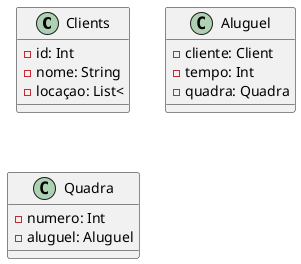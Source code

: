 @startuml ginasio
class Clients {
  - id: Int
  - nome: String
  - locaçao: List<
}

class Aluguel {
  - cliente: Client
  - tempo: Int
  - quadra: Quadra
}

class Quadra {
  - numero: Int
  - aluguel: Aluguel
}
@enduml